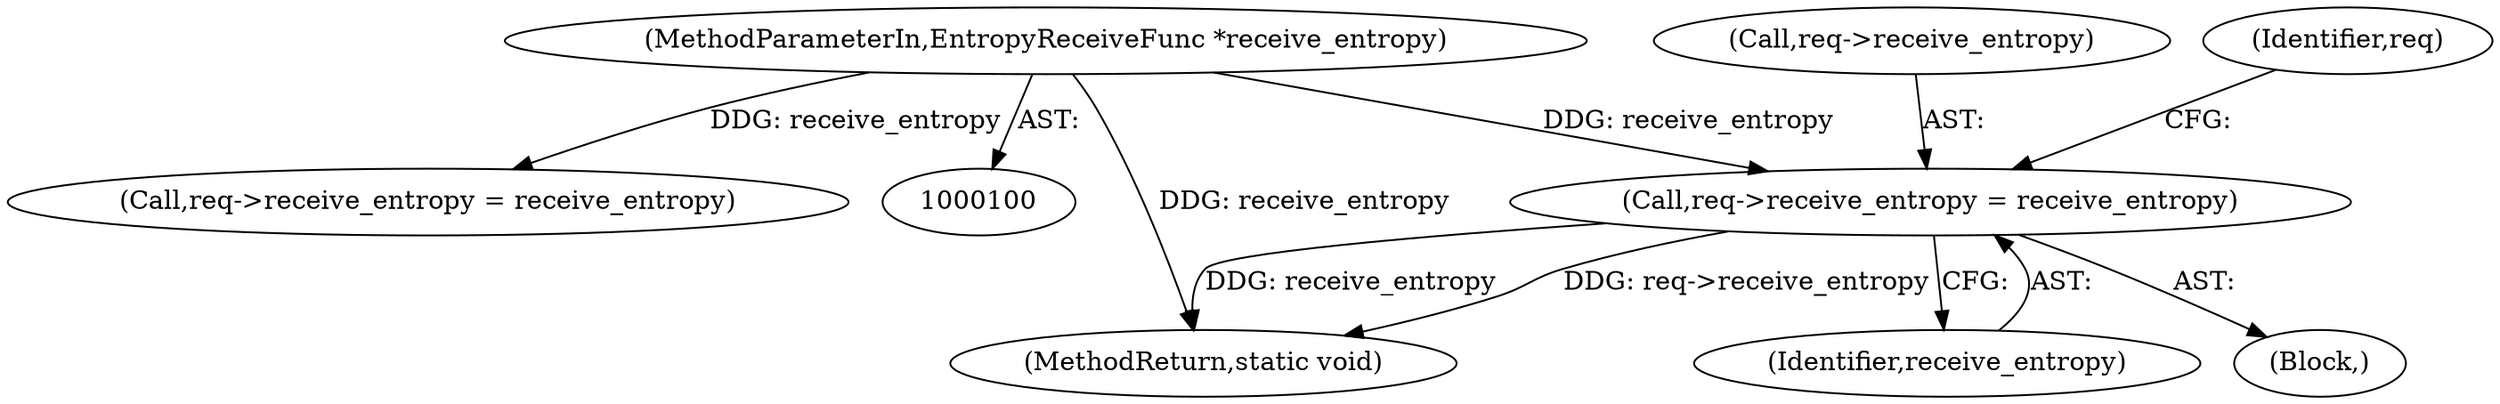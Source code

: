 digraph "1_qemu_60253ed1e6ec6d8e5ef2efe7bf755f475dce9956@pointer" {
"1000168" [label="(Call,req->receive_entropy = receive_entropy)"];
"1000103" [label="(MethodParameterIn,EntropyReceiveFunc *receive_entropy)"];
"1000150" [label="(Block,)"];
"1000103" [label="(MethodParameterIn,EntropyReceiveFunc *receive_entropy)"];
"1000168" [label="(Call,req->receive_entropy = receive_entropy)"];
"1000202" [label="(MethodReturn,static void)"];
"1000169" [label="(Call,req->receive_entropy)"];
"1000175" [label="(Identifier,req)"];
"1000172" [label="(Identifier,receive_entropy)"];
"1000128" [label="(Call,req->receive_entropy = receive_entropy)"];
"1000168" -> "1000150"  [label="AST: "];
"1000168" -> "1000172"  [label="CFG: "];
"1000169" -> "1000168"  [label="AST: "];
"1000172" -> "1000168"  [label="AST: "];
"1000175" -> "1000168"  [label="CFG: "];
"1000168" -> "1000202"  [label="DDG: receive_entropy"];
"1000168" -> "1000202"  [label="DDG: req->receive_entropy"];
"1000103" -> "1000168"  [label="DDG: receive_entropy"];
"1000103" -> "1000100"  [label="AST: "];
"1000103" -> "1000202"  [label="DDG: receive_entropy"];
"1000103" -> "1000128"  [label="DDG: receive_entropy"];
}
